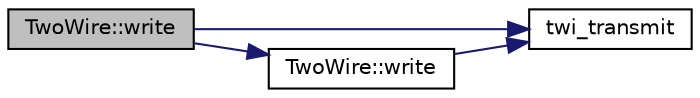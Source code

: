 digraph "TwoWire::write"
{
 // LATEX_PDF_SIZE
  edge [fontname="Helvetica",fontsize="10",labelfontname="Helvetica",labelfontsize="10"];
  node [fontname="Helvetica",fontsize="10",shape=record];
  rankdir="LR";
  Node1 [label="TwoWire::write",height=0.2,width=0.4,color="black", fillcolor="grey75", style="filled", fontcolor="black",tooltip=" "];
  Node1 -> Node2 [color="midnightblue",fontsize="10",style="solid",fontname="Helvetica"];
  Node2 [label="twi_transmit",height=0.2,width=0.4,color="black", fillcolor="white", style="filled",URL="$twi_8c.html#abb66f08d8061c1064047324c1bacc2a9",tooltip=" "];
  Node1 -> Node3 [color="midnightblue",fontsize="10",style="solid",fontname="Helvetica"];
  Node3 [label="TwoWire::write",height=0.2,width=0.4,color="black", fillcolor="white", style="filled",URL="$class_two_wire.html#a318b7bec156c1f1075a818c0ad3427d7",tooltip=" "];
  Node3 -> Node2 [color="midnightblue",fontsize="10",style="solid",fontname="Helvetica"];
}
